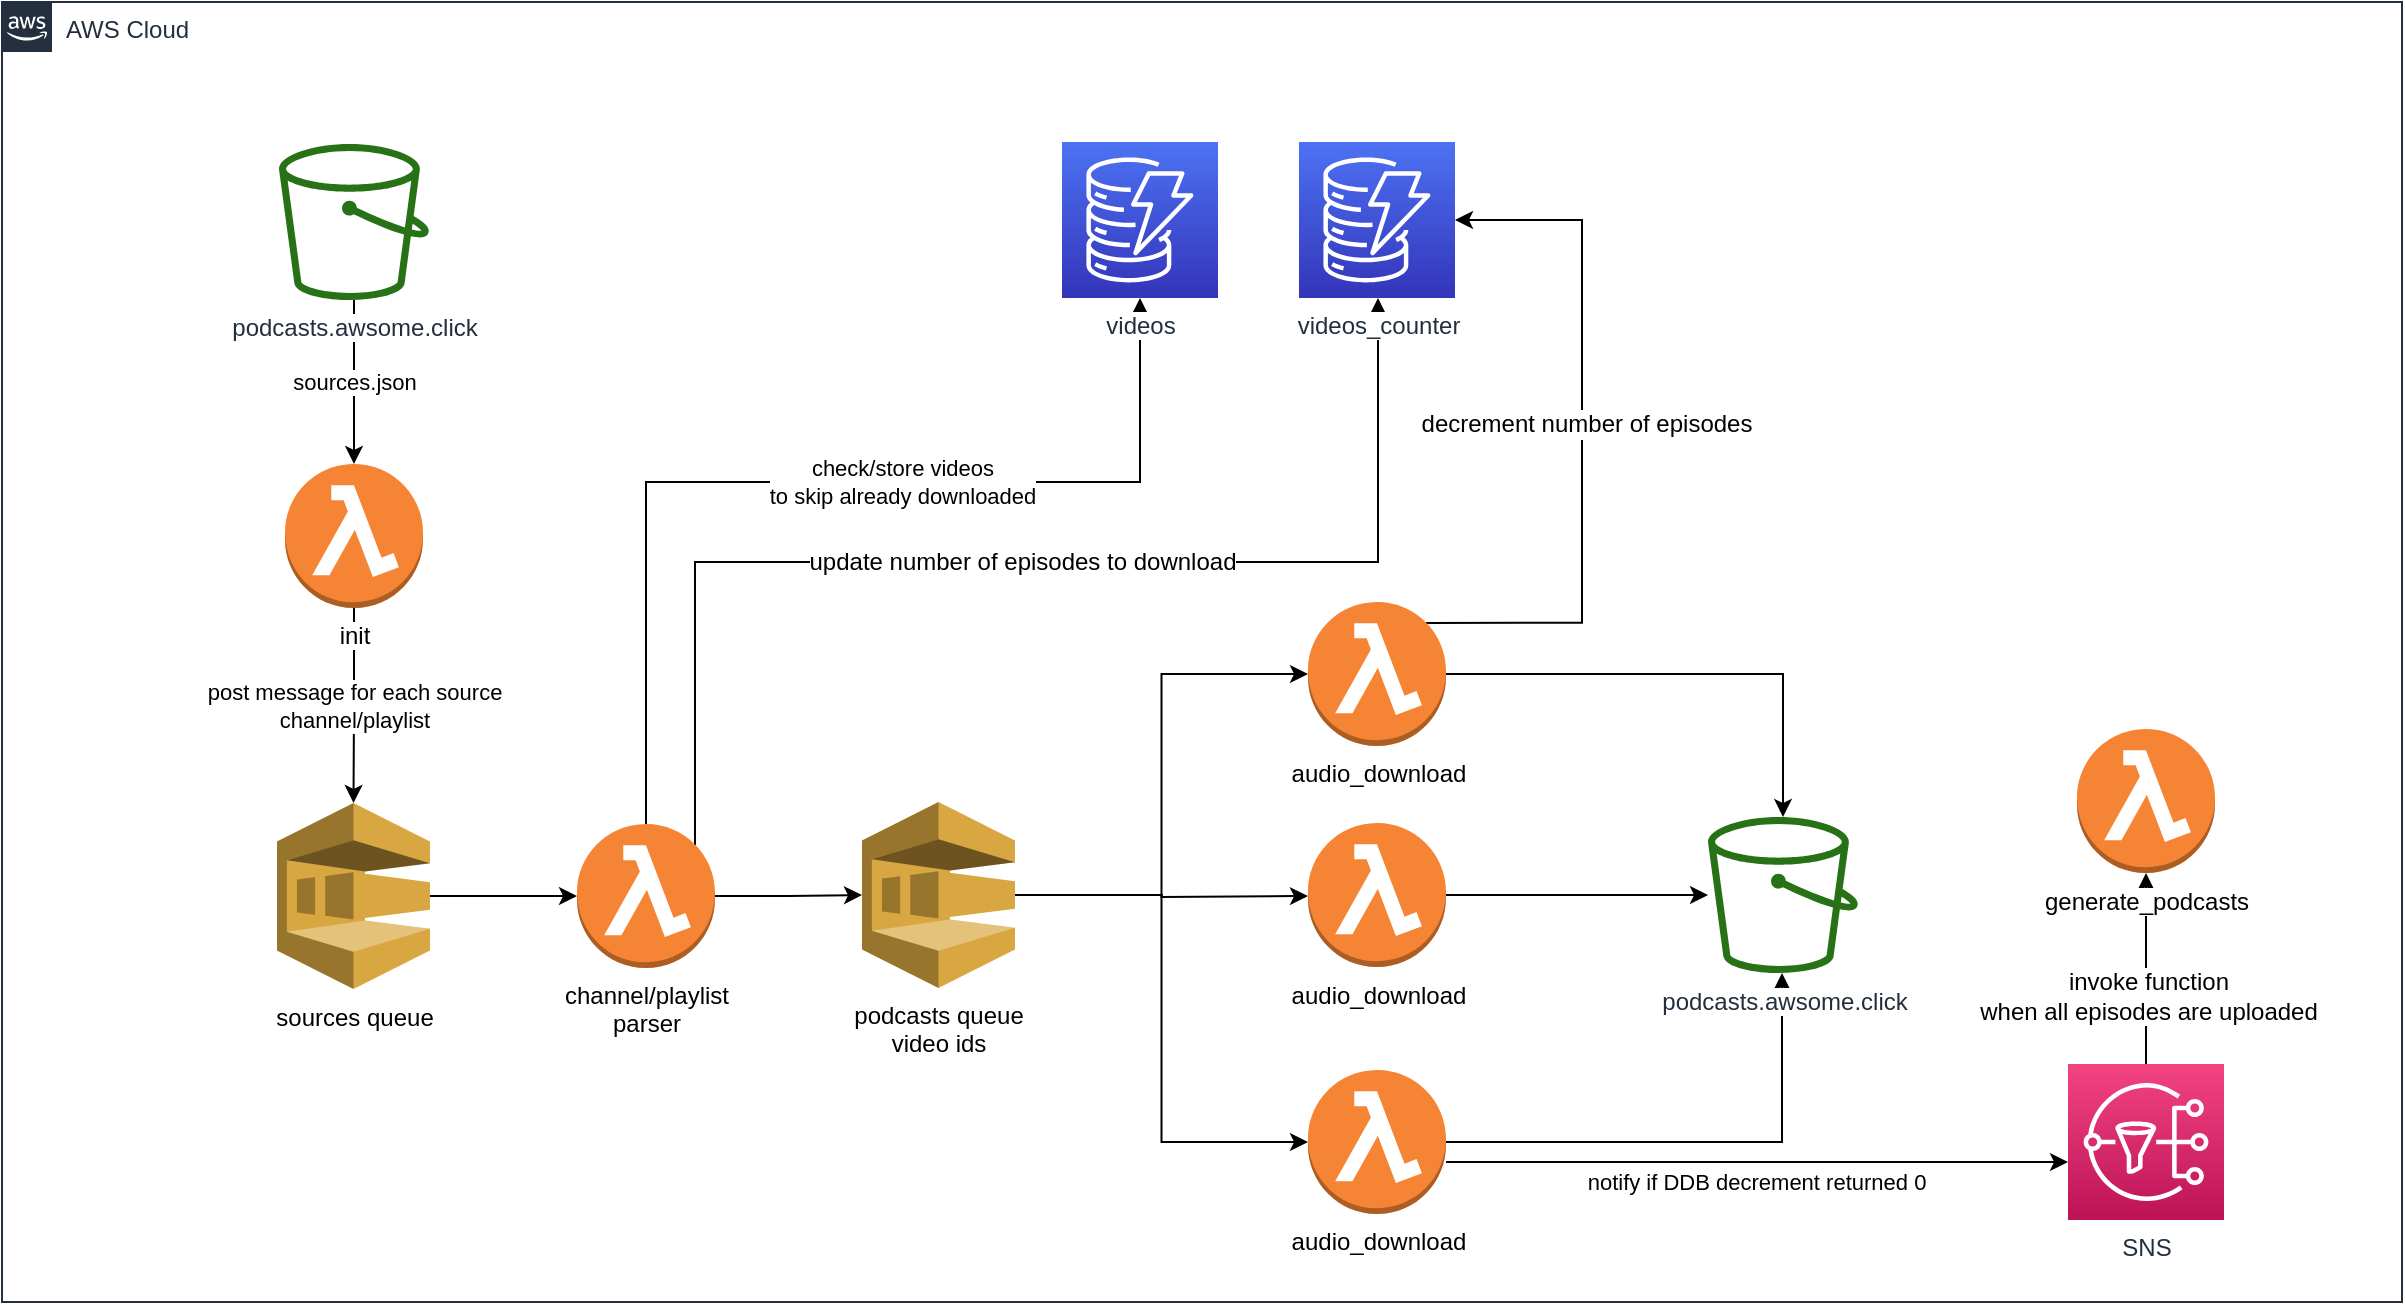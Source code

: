 <mxfile version="12.3.2" type="device" pages="1"><diagram id="Ht1M8jgEwFfnCIfOTk4-" name="Page-1"><mxGraphModel dx="1412" dy="2620" grid="1" gridSize="10" guides="1" tooltips="1" connect="1" arrows="1" fold="1" page="1" pageScale="1" pageWidth="1169" pageHeight="827" math="0" shadow="0"><root><mxCell id="0"/><mxCell id="1" parent="0"/><mxCell id="IVnlHiXqSoyc6DSH169N-10" value="" style="edgeStyle=orthogonalEdgeStyle;rounded=0;orthogonalLoop=1;jettySize=auto;html=1;exitX=1;exitY=0.5;exitDx=0;exitDy=0;exitPerimeter=0;" parent="1" source="IVnlHiXqSoyc6DSH169N-1" target="UEzPUAAOIrF-is8g5C7q-177" edge="1"><mxGeometry relative="1" as="geometry"><mxPoint x="902" y="-663" as="sourcePoint"/><mxPoint x="1033" y="-663" as="targetPoint"/><Array as="points"><mxPoint x="1060" y="-550"/></Array></mxGeometry></mxCell><mxCell id="UEzPUAAOIrF-is8g5C7q-175" value="AWS Cloud" style="points=[[0,0],[0.25,0],[0.5,0],[0.75,0],[1,0],[1,0.25],[1,0.5],[1,0.75],[1,1],[0.75,1],[0.5,1],[0.25,1],[0,1],[0,0.75],[0,0.5],[0,0.25]];outlineConnect=0;gradientColor=none;html=1;whiteSpace=wrap;fontSize=12;fontStyle=0;shape=mxgraph.aws4.group;grIcon=mxgraph.aws4.group_aws_cloud_alt;strokeColor=#232F3E;fillColor=none;verticalAlign=top;align=left;spacingLeft=30;fontColor=#232F3E;dashed=0;labelBackgroundColor=#ffffff;" parent="1" vertex="1"><mxGeometry x="170" y="-1120" width="1200" height="650" as="geometry"/></mxCell><mxCell id="UEzPUAAOIrF-is8g5C7q-196" style="edgeStyle=orthogonalEdgeStyle;rounded=0;orthogonalLoop=1;jettySize=auto;html=1;startArrow=none;startFill=0;endArrow=open;endFill=0;strokeColor=#808080;strokeWidth=2;" parent="1" edge="1"><mxGeometry relative="1" as="geometry"><mxPoint x="507" y="-710.5" as="sourcePoint"/></mxGeometry></mxCell><mxCell id="UEzPUAAOIrF-is8g5C7q-198" style="edgeStyle=orthogonalEdgeStyle;rounded=0;orthogonalLoop=1;jettySize=auto;html=1;startArrow=none;startFill=0;endArrow=open;endFill=0;strokeColor=#808080;strokeWidth=2;" parent="1" edge="1"><mxGeometry relative="1" as="geometry"><Array as="points"><mxPoint x="355" y="-689.5"/></Array><mxPoint x="355" y="-569.5" as="targetPoint"/></mxGeometry></mxCell><mxCell id="UEzPUAAOIrF-is8g5C7q-199" style="edgeStyle=orthogonalEdgeStyle;rounded=0;orthogonalLoop=1;jettySize=auto;html=1;startArrow=none;startFill=0;endArrow=open;endFill=0;strokeColor=#808080;strokeWidth=2;" parent="1" edge="1"><mxGeometry relative="1" as="geometry"><mxPoint x="468" y="-569.5" as="targetPoint"/></mxGeometry></mxCell><mxCell id="UEzPUAAOIrF-is8g5C7q-200" style="edgeStyle=orthogonalEdgeStyle;rounded=0;orthogonalLoop=1;jettySize=auto;html=1;startArrow=none;startFill=0;endArrow=open;endFill=0;strokeColor=#808080;strokeWidth=2;" parent="1" edge="1"><mxGeometry relative="1" as="geometry"><Array as="points"><mxPoint x="576" y="-689.5"/></Array><mxPoint x="576" y="-569.5" as="targetPoint"/></mxGeometry></mxCell><mxCell id="UEzPUAAOIrF-is8g5C7q-197" style="edgeStyle=orthogonalEdgeStyle;rounded=0;orthogonalLoop=1;jettySize=auto;html=1;startArrow=none;startFill=0;endArrow=open;endFill=0;strokeColor=#808080;strokeWidth=2;" parent="1" edge="1"><mxGeometry relative="1" as="geometry"><mxPoint x="778" y="-710.5" as="sourcePoint"/></mxGeometry></mxCell><mxCell id="UEzPUAAOIrF-is8g5C7q-201" style="edgeStyle=orthogonalEdgeStyle;rounded=0;orthogonalLoop=1;jettySize=auto;html=1;startArrow=none;startFill=0;endArrow=open;endFill=0;strokeColor=#808080;strokeWidth=2;" parent="1" edge="1"><mxGeometry relative="1" as="geometry"><mxPoint x="739" y="-671.5" as="sourcePoint"/></mxGeometry></mxCell><mxCell id="UEzPUAAOIrF-is8g5C7q-177" value="podcasts.awsome.click" style="outlineConnect=0;fontColor=#232F3E;gradientColor=none;fillColor=#277116;strokeColor=none;dashed=0;verticalLabelPosition=bottom;verticalAlign=top;align=center;html=1;fontSize=12;fontStyle=0;aspect=fixed;pointerEvents=1;shape=mxgraph.aws4.bucket;labelBackgroundColor=#ffffff;" parent="1" vertex="1"><mxGeometry x="1023" y="-712.5" width="75" height="78" as="geometry"/></mxCell><mxCell id="IVnlHiXqSoyc6DSH169N-4" value="" style="edgeStyle=orthogonalEdgeStyle;rounded=0;orthogonalLoop=1;jettySize=auto;html=1;entryX=0;entryY=0.5;entryDx=0;entryDy=0;entryPerimeter=0;" parent="1" source="rSfGV6CKL-EG4eziC_WR-2" target="IVnlHiXqSoyc6DSH169N-2" edge="1"><mxGeometry relative="1" as="geometry"><mxPoint x="756.5" y="-673.5" as="targetPoint"/></mxGeometry></mxCell><mxCell id="rSfGV6CKL-EG4eziC_WR-2" value="podcasts queue&lt;br&gt;video ids" style="outlineConnect=0;dashed=0;verticalLabelPosition=bottom;verticalAlign=top;align=center;html=1;shape=mxgraph.aws3.sqs;fillColor=#D9A741;gradientColor=none;" parent="1" vertex="1"><mxGeometry x="600" y="-720" width="76.5" height="93" as="geometry"/></mxCell><mxCell id="Eyd8T1o7RrKFqn8-b3UW-22" value="notify if DDB decrement returned 0" style="edgeStyle=orthogonalEdgeStyle;rounded=0;orthogonalLoop=1;jettySize=auto;html=1;" edge="1" parent="1" source="IVnlHiXqSoyc6DSH169N-1" target="Eyd8T1o7RrKFqn8-b3UW-21"><mxGeometry x="-0.005" y="-10" relative="1" as="geometry"><Array as="points"><mxPoint x="1047" y="-540"/><mxPoint x="1047" y="-540"/></Array><mxPoint as="offset"/></mxGeometry></mxCell><mxCell id="Eyd8T1o7RrKFqn8-b3UW-18" style="edgeStyle=orthogonalEdgeStyle;rounded=0;orthogonalLoop=1;jettySize=auto;html=1;exitX=0.855;exitY=0.145;exitDx=0;exitDy=0;exitPerimeter=0;" edge="1" parent="1" source="IVnlHiXqSoyc6DSH169N-2" target="Eyd8T1o7RrKFqn8-b3UW-12"><mxGeometry relative="1" as="geometry"><Array as="points"><mxPoint x="960" y="-810"/><mxPoint x="960" y="-1011"/></Array></mxGeometry></mxCell><mxCell id="Eyd8T1o7RrKFqn8-b3UW-19" value="decrement number of episodes" style="text;html=1;align=center;verticalAlign=middle;resizable=0;points=[];;labelBackgroundColor=#ffffff;" vertex="1" connectable="0" parent="Eyd8T1o7RrKFqn8-b3UW-18"><mxGeometry x="0.035" y="-2" relative="1" as="geometry"><mxPoint as="offset"/></mxGeometry></mxCell><mxCell id="IVnlHiXqSoyc6DSH169N-2" value="audio_download" style="outlineConnect=0;dashed=0;verticalLabelPosition=bottom;verticalAlign=top;align=center;html=1;shape=mxgraph.aws3.lambda_function;fillColor=#F58534;gradientColor=none;" parent="1" vertex="1"><mxGeometry x="823" y="-820" width="69" height="72" as="geometry"/></mxCell><mxCell id="IVnlHiXqSoyc6DSH169N-6" value="" style="edgeStyle=orthogonalEdgeStyle;rounded=0;orthogonalLoop=1;jettySize=auto;html=1;" parent="1" source="rSfGV6CKL-EG4eziC_WR-2" edge="1"><mxGeometry relative="1" as="geometry"><mxPoint x="686.5" y="-663" as="sourcePoint"/><mxPoint x="823" y="-673" as="targetPoint"/></mxGeometry></mxCell><mxCell id="IVnlHiXqSoyc6DSH169N-7" value="" style="edgeStyle=orthogonalEdgeStyle;rounded=0;orthogonalLoop=1;jettySize=auto;html=1;entryX=0;entryY=0.5;entryDx=0;entryDy=0;entryPerimeter=0;" parent="1" source="rSfGV6CKL-EG4eziC_WR-2" target="IVnlHiXqSoyc6DSH169N-1" edge="1"><mxGeometry relative="1" as="geometry"><mxPoint x="686.5" y="-663" as="sourcePoint"/><mxPoint x="833" y="-663" as="targetPoint"/></mxGeometry></mxCell><mxCell id="IVnlHiXqSoyc6DSH169N-8" value="" style="edgeStyle=orthogonalEdgeStyle;rounded=0;orthogonalLoop=1;jettySize=auto;html=1;exitX=1;exitY=0.5;exitDx=0;exitDy=0;exitPerimeter=0;" parent="1" source="IVnlHiXqSoyc6DSH169N-2" target="UEzPUAAOIrF-is8g5C7q-177" edge="1"><mxGeometry relative="1" as="geometry"><mxPoint x="923" y="-709" as="sourcePoint"/><mxPoint x="1069.5" y="-820" as="targetPoint"/></mxGeometry></mxCell><mxCell id="IVnlHiXqSoyc6DSH169N-9" value="" style="edgeStyle=orthogonalEdgeStyle;rounded=0;orthogonalLoop=1;jettySize=auto;html=1;exitX=1;exitY=0.5;exitDx=0;exitDy=0;exitPerimeter=0;" parent="1" source="rSfGV6CKL-EG4eziC_WR-1" target="UEzPUAAOIrF-is8g5C7q-177" edge="1"><mxGeometry relative="1" as="geometry"><mxPoint x="902" y="-774" as="sourcePoint"/><mxPoint x="1071" y="-702.425" as="targetPoint"/></mxGeometry></mxCell><mxCell id="Eyd8T1o7RrKFqn8-b3UW-4" value="sources.json" style="edgeStyle=orthogonalEdgeStyle;rounded=0;orthogonalLoop=1;jettySize=auto;html=1;" edge="1" parent="1" source="Eyd8T1o7RrKFqn8-b3UW-1" target="Eyd8T1o7RrKFqn8-b3UW-3"><mxGeometry relative="1" as="geometry"/></mxCell><mxCell id="Eyd8T1o7RrKFqn8-b3UW-1" value="podcasts.awsome.click" style="outlineConnect=0;fontColor=#232F3E;gradientColor=none;fillColor=#277116;strokeColor=none;dashed=0;verticalLabelPosition=bottom;verticalAlign=top;align=center;html=1;fontSize=12;fontStyle=0;aspect=fixed;pointerEvents=1;shape=mxgraph.aws4.bucket;labelBackgroundColor=#ffffff;" vertex="1" parent="1"><mxGeometry x="308.5" y="-1049" width="75" height="78" as="geometry"/></mxCell><mxCell id="Eyd8T1o7RrKFqn8-b3UW-6" value="post message for each source&lt;br&gt;channel/playlist" style="edgeStyle=orthogonalEdgeStyle;rounded=0;orthogonalLoop=1;jettySize=auto;html=1;" edge="1" parent="1" source="Eyd8T1o7RrKFqn8-b3UW-3" target="Eyd8T1o7RrKFqn8-b3UW-5"><mxGeometry relative="1" as="geometry"/></mxCell><mxCell id="Eyd8T1o7RrKFqn8-b3UW-8" style="edgeStyle=orthogonalEdgeStyle;rounded=0;orthogonalLoop=1;jettySize=auto;html=1;exitX=1;exitY=0.5;exitDx=0;exitDy=0;exitPerimeter=0;entryX=0;entryY=0.5;entryDx=0;entryDy=0;entryPerimeter=0;" edge="1" parent="1" source="Eyd8T1o7RrKFqn8-b3UW-5" target="Eyd8T1o7RrKFqn8-b3UW-7"><mxGeometry relative="1" as="geometry"/></mxCell><mxCell id="Eyd8T1o7RrKFqn8-b3UW-5" value="sources queue" style="outlineConnect=0;dashed=0;verticalLabelPosition=bottom;verticalAlign=top;align=center;html=1;shape=mxgraph.aws3.sqs;fillColor=#D9A741;gradientColor=none;" vertex="1" parent="1"><mxGeometry x="307.5" y="-719.5" width="76.5" height="93" as="geometry"/></mxCell><mxCell id="Eyd8T1o7RrKFqn8-b3UW-3" value="init" style="outlineConnect=0;dashed=0;verticalLabelPosition=bottom;verticalAlign=top;align=center;html=1;shape=mxgraph.aws3.lambda_function;fillColor=#F58534;gradientColor=none;labelBackgroundColor=#ffffff;" vertex="1" parent="1"><mxGeometry x="311.5" y="-889" width="69" height="72" as="geometry"/></mxCell><mxCell id="Eyd8T1o7RrKFqn8-b3UW-9" style="edgeStyle=orthogonalEdgeStyle;rounded=0;orthogonalLoop=1;jettySize=auto;html=1;" edge="1" parent="1" source="Eyd8T1o7RrKFqn8-b3UW-7" target="rSfGV6CKL-EG4eziC_WR-2"><mxGeometry relative="1" as="geometry"/></mxCell><mxCell id="Eyd8T1o7RrKFqn8-b3UW-13" value="check/store videos &lt;br&gt;to skip already downloaded" style="edgeStyle=orthogonalEdgeStyle;rounded=0;orthogonalLoop=1;jettySize=auto;html=1;" edge="1" parent="1" source="Eyd8T1o7RrKFqn8-b3UW-7" target="Eyd8T1o7RrKFqn8-b3UW-10"><mxGeometry x="0.17" relative="1" as="geometry"><Array as="points"><mxPoint x="492" y="-880"/><mxPoint x="739" y="-880"/></Array><mxPoint as="offset"/></mxGeometry></mxCell><mxCell id="Eyd8T1o7RrKFqn8-b3UW-16" style="edgeStyle=orthogonalEdgeStyle;rounded=0;orthogonalLoop=1;jettySize=auto;html=1;exitX=0.855;exitY=0.145;exitDx=0;exitDy=0;exitPerimeter=0;" edge="1" parent="1" source="Eyd8T1o7RrKFqn8-b3UW-7" target="Eyd8T1o7RrKFqn8-b3UW-12"><mxGeometry relative="1" as="geometry"><Array as="points"><mxPoint x="516" y="-840"/><mxPoint x="858" y="-840"/></Array></mxGeometry></mxCell><mxCell id="Eyd8T1o7RrKFqn8-b3UW-17" value="update number of episodes to download" style="text;html=1;align=center;verticalAlign=middle;resizable=0;points=[];;labelBackgroundColor=#ffffff;" vertex="1" connectable="0" parent="Eyd8T1o7RrKFqn8-b3UW-16"><mxGeometry x="-0.106" relative="1" as="geometry"><mxPoint x="30" as="offset"/></mxGeometry></mxCell><mxCell id="Eyd8T1o7RrKFqn8-b3UW-7" value="channel/playlist&lt;br&gt;parser" style="outlineConnect=0;dashed=0;verticalLabelPosition=bottom;verticalAlign=top;align=center;html=1;shape=mxgraph.aws3.lambda_function;fillColor=#F58534;gradientColor=none;" vertex="1" parent="1"><mxGeometry x="457.5" y="-709" width="69" height="72" as="geometry"/></mxCell><mxCell id="Eyd8T1o7RrKFqn8-b3UW-23" style="edgeStyle=orthogonalEdgeStyle;rounded=0;orthogonalLoop=1;jettySize=auto;html=1;" edge="1" parent="1" source="Eyd8T1o7RrKFqn8-b3UW-21" target="IVnlHiXqSoyc6DSH169N-12"><mxGeometry relative="1" as="geometry"/></mxCell><mxCell id="Eyd8T1o7RrKFqn8-b3UW-24" value="invoke function&lt;br&gt;when all episodes are uploaded" style="text;html=1;align=center;verticalAlign=middle;resizable=0;points=[];;labelBackgroundColor=#ffffff;" vertex="1" connectable="0" parent="Eyd8T1o7RrKFqn8-b3UW-23"><mxGeometry x="-0.279" y="-1" relative="1" as="geometry"><mxPoint as="offset"/></mxGeometry></mxCell><mxCell id="IVnlHiXqSoyc6DSH169N-12" value="generate_podcasts" style="outlineConnect=0;dashed=0;verticalLabelPosition=bottom;verticalAlign=top;align=center;html=1;shape=mxgraph.aws3.lambda_function;fillColor=#F58534;gradientColor=none;labelBackgroundColor=#FFFFFF;labelBorderColor=none;" parent="1" vertex="1"><mxGeometry x="1207.5" y="-756.5" width="69" height="72" as="geometry"/></mxCell><mxCell id="Eyd8T1o7RrKFqn8-b3UW-21" value="SNS" style="outlineConnect=0;fontColor=#232F3E;gradientColor=#F34482;gradientDirection=north;fillColor=#BC1356;strokeColor=#ffffff;dashed=0;verticalLabelPosition=bottom;verticalAlign=top;align=center;html=1;fontSize=12;fontStyle=0;aspect=fixed;shape=mxgraph.aws4.resourceIcon;resIcon=mxgraph.aws4.sns;labelBackgroundColor=#ffffff;" vertex="1" parent="1"><mxGeometry x="1203" y="-589" width="78" height="78" as="geometry"/></mxCell><mxCell id="IVnlHiXqSoyc6DSH169N-1" value="audio_download" style="outlineConnect=0;dashed=0;verticalLabelPosition=bottom;verticalAlign=top;align=center;html=1;shape=mxgraph.aws3.lambda_function;fillColor=#F58534;gradientColor=none;" parent="1" vertex="1"><mxGeometry x="823" y="-586" width="69" height="72" as="geometry"/></mxCell><mxCell id="rSfGV6CKL-EG4eziC_WR-1" value="audio_download" style="outlineConnect=0;dashed=0;verticalLabelPosition=bottom;verticalAlign=top;align=center;html=1;shape=mxgraph.aws3.lambda_function;fillColor=#F58534;gradientColor=none;" parent="1" vertex="1"><mxGeometry x="823" y="-709.5" width="69" height="72" as="geometry"/></mxCell><mxCell id="Eyd8T1o7RrKFqn8-b3UW-12" value="&lt;div&gt;videos_counter&lt;/div&gt;" style="outlineConnect=0;fontColor=#232F3E;gradientColor=#4D72F3;gradientDirection=north;fillColor=#3334B9;strokeColor=#ffffff;dashed=0;verticalLabelPosition=bottom;verticalAlign=top;align=center;html=1;fontSize=12;fontStyle=0;aspect=fixed;shape=mxgraph.aws4.resourceIcon;resIcon=mxgraph.aws4.dynamodb;labelBackgroundColor=#ffffff;" vertex="1" parent="1"><mxGeometry x="818.5" y="-1050" width="78" height="78" as="geometry"/></mxCell><mxCell id="Eyd8T1o7RrKFqn8-b3UW-10" value="videos" style="outlineConnect=0;fontColor=#232F3E;gradientColor=#4D72F3;gradientDirection=north;fillColor=#3334B9;strokeColor=#ffffff;dashed=0;verticalLabelPosition=bottom;verticalAlign=top;align=center;html=1;fontSize=12;fontStyle=0;aspect=fixed;shape=mxgraph.aws4.resourceIcon;resIcon=mxgraph.aws4.dynamodb;labelBackgroundColor=#ffffff;" vertex="1" parent="1"><mxGeometry x="700" y="-1050" width="78" height="78" as="geometry"/></mxCell></root></mxGraphModel></diagram></mxfile>